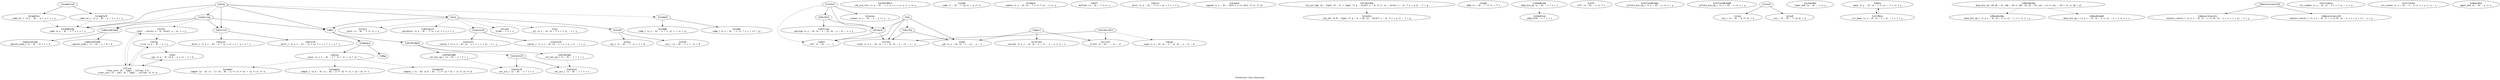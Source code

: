 digraph Is {
  label = "Predicative Class Hierarchy"

  node [fontname = monospace]

  // IsMetric [label = "\N"]
  IsAbsorbElemL [label = "\N\nabsorb_elem_l (x : A) : 0 * x = 0"]
  IsAbsorbElemLR [label = "\N"]
  IsAbsorbElemR [label = "\N\nabsorb_elem_r (x : A) : x * 0 = 0"]
  IsAntidistr [label = "\N\nantidistr (x y : A) : f (x + y) = f y + f x"]
  IsAntisym [label = "\N\nantisym (x y : A) (a : x ~ y) (b : y ~ x) : x = y"]
  IsApart [label = "\N"]
  IsAssoc [label = "\N\nassoc (x y z : A) : x * (y * z) = (x * y) * z"]
  IsAsym [label = "\N\nasym (x y : A) (a : x ~ y) (b : y ~ x) : 0"]
  IsCancelL [label = "\N\ncancel_l (x y z : A) (a : z + x = z + y) : x = y"]
  IsCancelLR [label = "\N"]
  IsCancelR [label = "\N\ncancel_r (x y z : A) (a : x + z = y + z) : x = y"]
  IsCohOrdRels [label = "\N\ncoh_ord_rels (x y : A) : x < y <-> x <= y /\\ x <> y"]
  IsComm  [label = "\N\ncomm (x : A) : f (g x) = g (f x)"]
  IsCommBinOp [label = "\N\ncomm (x y : A) : x * y = y * x"]
  IsCommL  [label = "\N\ncomm_l (x y : A) : (/ x) * y = / (x * y)"]
  IsCommLR [label = "\N"]
  IsCommR  [label = "\N\ncomm_r (x y : A) : x * (/ y) = / (x * y)"]
  IsCommTorL  [label = "\N\ncomm_tor_l (x y : B) : y / x = x / y"]
  IsCommTorR  [label = "\N\ncomm_tor_r (x y : B) : y / x = x / y"]
  IsComono [label = "\N\ncomono (x y : A) (a : f x <= f y) : x <= y"]
  IsCompat [label = "\N\ncompat (a : A) (x : C) (b : B) : a *< (x >* b) = (a *< x) >* b"]
  IsCompatL [label = "\N\ncompat_l (a b : A) (x : B) : a *< (b *< x) = (a * b) *< x"]
  IsCompatR [label = "\N\ncompat_r (x : B) (a b : A) : x >* (a * b) = (x >* a) >* b"]
  IsConnex [label = "\N\nconnex (x y : A) : x ~ y \\/ y ~ x"]
  IsContr [label = "\N\ncontr : exists x : A, forall y : A, x = y"]
  IsCotrans [label = "\N\ncotrans (x y z : A) (a : x ~ z) : x ~ y \\/ y ~ z"]
  IsDefl [label = "\N\ndeflate (x : A) : f x <= x"]
  IsDistr [label = "\N\ndistr (x y : A) : f (x + y) = f x + f y"]
  IsDistrL [label = "\N\ndistr_l (x y z : A) : x * (y + z) = x * y + x * z"]
  IsDistrLR [label = "\N"]
  IsDistrR [label = "\N\ndistr_r (x y z : A) : (x + y) * z = x * z + y * z"]
  IsEq [label = "\N"]
  IsExpand [label = "\N\ncontract (x y : A) : dist (f x) (f y) <= dist x y"]
  IsExpand [label = "\N\nexpand (x y : A) : dist x y <= dist (f x) (f y)"]
  IsFixed [label = "\N\nfixed : f x = x"]
  IsFunExt [label = "\N\nfun_ext (A B : Type) (f g : A -> B) (a : forall x : A, f x = g x) : f = g"]
  IsFunExtDep [label = "\N\nfun_ext_dep (A : Type) (P : A -> Type) (f g : forall x : A, P x) (a : forall x : A, f x = g x) : f = g"]
  IsGrp [label = "\N"]
  IsIdem [label = "\N\nidem (x : A) : f (f x) = f x"]
  IsIdemBinOp [label = "\N\nidem_bin_op (x : A) : x * x = x"]
  IsIdemElem [label = "\N\nidem_elem : x * x = x"]
  IsInfl [label = "\N\ninfl (x : A) : x <= f x"]
  IsInflateBinOpL [label = "\N\ninflate_bin_op_l (x y : A) : y <= x + y"]
  IsInflateBinOpR [label = "\N\ninflate_bin_op_r (x y : A) : x <= x + y"]
  IsInj [label = "\N\ninj (x y : A) (a : f x = f y) : x = y"]
  IsInvL [label = "\N\ninv_l (x : A) : (- x) + x = 0"]
  IsInvLR [label = "\N"]
  IsInvR [label = "\N\ninv_r (x : A) : x + (- x) = 0"]
  IsInvol [label = "\N\ninvol (x : A) : f (f x) = x"]
  IsIrrefl [label = "\N\nirrefl (x : A) : ~ (x ~ x)"]
  IsIsoL [label = "\N\niso_l (a : A) : g (f a) = a"]
  IsIsoLR [label = "\N"]
  IsIsoR [label = "\N\niso_r (b : B) : f (g b) = b"]
  IsLowerBnd [label = "\N\nlower_bnd (y : A) : x <= y"]
  IsMag [label = "\N"]
  IsMon [label = "\N"]
  IsMono [label = "\N\nmono (x y : A) (a : x <= y) : f x <= f y"]
  IsMonoBinOp [label = "\N\nmono_bin_op (x0 y0 : A) (a0 : x0 <= y0) (x1 y1 : A) (a1 : x1 <= y1) : x0 + x1 <= y0 + y1"]
  IsMonoBinOpL [label = "\N\nmono_bin_op_l (x y z : A) (a : x <= y) : z + x <= z + y"]
  IsMonoBinOpR [label = "\N\nmono_bin_op_r (x y z : A) (a : x <= y) : x + z <= y + z"]
  IsNonzeroCancelL [label = "\N\nnonzero_cancel_l (x y z : A) (f : z <> 0) (a : z + x = z + y) : x = y"]
  IsNonzeroCancelLR [label = "\N"]
  IsNonzeroCancelR [label = "\N\nnonzero_cancel_r (x y z : A) (f : z <> 0) (a : x + z = y + z) : x = y"]
  IsPartEq [label = "\N"]
  IsPartOrd [label = "\N"]
  IsPreord [label = "\N"]
  IsProp [label = "\N\nirrel (x y : A) : x = y"]
  IsRefl [label = "\N\nrefl (x : A) : x ~ x"]
  IsRing [label = "\N"]
  IsSemigrp [label = "\N"]
  IsSemiring [label = "\N"]
  IsSet [label = "\N\nuip (x y : A) (a b : x = y) : a = b"]
  IsStrComono [label = "\N\nstr_comono (x y : A) (a : f x < f y) : x < y"]
  IsStrConnex [label = "\N\nstr_connex (x y : A) : x ~ y \\/ x = y \\/ y ~ x"]
  IsStrMono [label = "\N\nstr_mono (x y : A) (a : x < y) : f x < f y"]
  IsSym [label = "\N\nsym (x y : A) (a : x ~ y) : y ~ x"]
  IsTotOrd [label = "\N"]
  IsTrans [label = "\N\ntrans (x y z : A) (a : x ~ y) (b : y ~ z) : x ~ z"]
  IsTrunc [label = "\N\ntrunc_zero (A : Type) : IsTrunc O A\ntrunc_succ (n : nat) (A : Type) : IsTrunc (S n) A"]
  IsUnlActL [label = "\N\nunl_act_l (x : B) : 1 * x = x"]
  IsUnlActLR [label = "\N"]
  IsUnlActR [label = "\N\nunl_act_r (x : B) : x * 1 = x"]
  IsUnlBinOpL [label = "\N\nunl_bin_op_l (x : A) : 1 * x = x"]
  IsUnlBinOpLR [label = "\N"]
  IsUnlBinOpR [label = "\N\nunl_bin_op_r (x : A) : x * 1 = x"]
  IsUpperBnd [label = "\N\nupper_bnd (y : A) : y <= x"]

  // Superclasses and Substructures

  edge [style = solid]

  // This Library

  IsAbsorbElemLR -> IsAbsorbElemL
  IsAbsorbElemLR -> IsAbsorbElemR
  IsApart -> IsCotrans
  IsApart -> IsIrrefl
  IsApart -> IsSym
  IsCancelLR -> IsCancelL
  IsCancelLR -> IsCancelR
  IsCommLR -> IsCommL
  IsCommLR -> IsCommR
  IsCommTorLR -> IsCommTorL
  IsCommTorLR -> IsCommTorR
  IsDistrLR -> IsDistrL
  IsDistrLR -> IsDistrR
  IsGrp -> IsInvLR
  IsGrp -> IsMon
  IsInvLR -> IsInvL
  IsInvLR -> IsInvR
  IsIsoLR -> IsIsoL
  IsIsoLR -> IsIsoR
  IsMon -> IsSemigrp
  IsMon -> IsUnlBinOpLR
  IsNonzeroCancelLR -> IsNonzeroCancelL
  IsNonzeroCancelLR -> IsNonzeroCancelR
  IsRing -> IsCommBinOp
  IsRing -> IsDistrLR
  IsRing -> IsGrp
  IsRing -> IsMon
  IsSemigrp -> IsAssoc
  IsSemigrp -> IsMag
  IsSemiring -> IsAbsorbElemLR
  IsSemiring -> IsCommBinOp
  IsSemiring -> IsDistrLR
  IsSemiring -> IsMon
  IsTotOrd -> IsConnex
  IsTotOrd -> IsPartOrd
  IsTotOrd -> IsPreord
  IsUnlActLR -> IsUnlActL
  IsUnlActLR -> IsUnlActR
  IsUnlBinOpLR -> IsUnlBinOpL
  IsUnlBinOpLR -> IsUnlBinOpR

  // Other Libraries

  IsEq -> IsRefl
  IsEq -> IsSym
  IsEq -> IsTrans
  IsPartEq -> IsSym
  IsPartEq -> IsTrans
  IsPartOrd -> IsAntisym
  IsPartOrd -> IsPreord
  IsPreord -> IsRefl
  IsPreord -> IsTrans
  IsStrPartOrd -> IsIrrefl
  IsStrPartOrd -> IsTrans

  // Subclasses and Instances

  edge [style = dashed]

  // This Library

  IsAssoc -> IsCompat
  IsAssoc -> IsCompatL
  IsAssoc -> IsCompatR
  IsCommTorL -> IsCommBinOp
  IsCommTorR -> IsCommBinOp
  IsContr -> IsProp
  IsContr -> IsTrunc
  IsFunExtDep -> IsFunExt
  IsGrp -> IsAntidistr
  IsGrp -> IsCancelLR
  IsGrp -> IsFixed
  IsGrp -> IsInj
  IsGrp -> IsInvol
  IsIdemBinOp -> IsIdemElem
  IsMono -> IsStrMono
  IsMonoBinOp -> IsMonoBinOpL
  IsMonoBinOp -> IsMonoBinOpR
  IsProp -> IsSet
  IsProp -> IsTrunc
  IsRing -> IsAbsorbElemLR
  IsRing -> IsCommLR
  IsRing -> IsSemiring
  IsSemiring -> IsContr
  IsSet -> IsTrunc
  IsStrMono -> IsMono
  IsTotOrd -> IsRefl
  IsTrunc -> IsContr
  IsTrunc -> IsProp
  IsTrunc -> IsSet
  IsUnlBinOpL -> IsUnlActL
  IsUnlBinOpLR -> IsUnlActLR
  IsUnlBinOpR -> IsUnlActR

  // Other Libraries

  IsEq -> IsPartEq
  IsEq -> IsPreord
  IsStrPartOrd -> IsAsym
}
